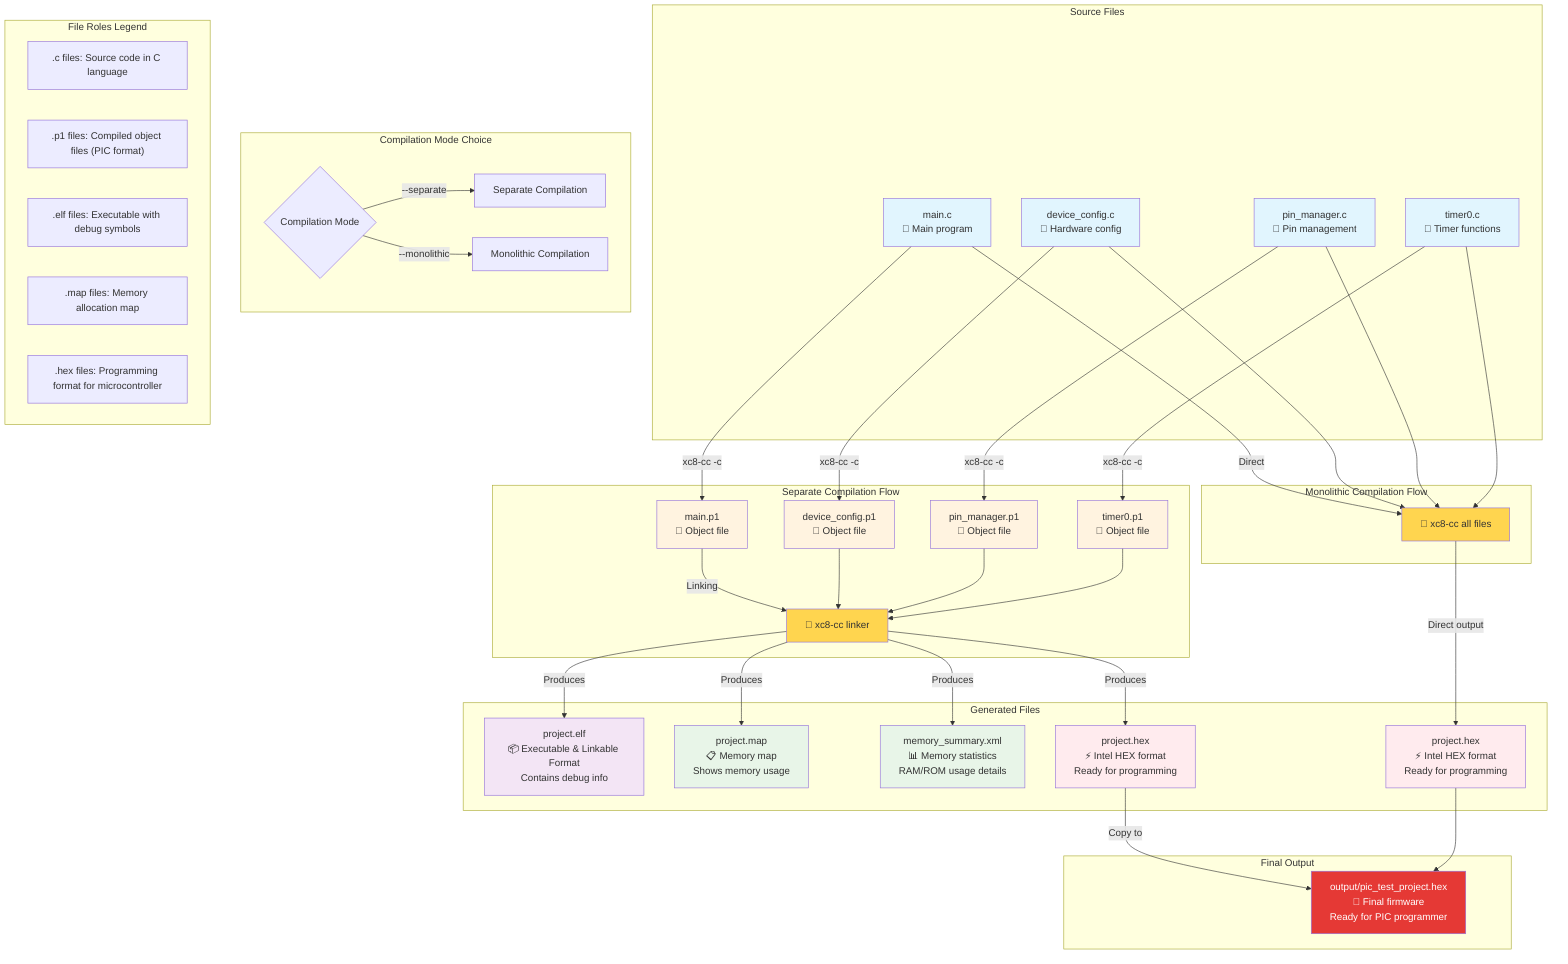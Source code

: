 graph TD
    subgraph "Source Files"
        C1[main.c<br/>📄 Main program]
        C2[device_config.c<br/>📄 Hardware config]
        C3[pin_manager.c<br/>📄 Pin management]
        C4[timer0.c<br/>📄 Timer functions]
    end
    
    subgraph "Compilation Mode Choice"
        MODE{Compilation Mode}
        MODE -->|--separate| SEP[Separate Compilation]
        MODE -->|--monolithic| MONO[Monolithic Compilation]
    end
    
    subgraph "Separate Compilation Flow"
        C1 -->|xc8-cc -c| P1_1[main.p1<br/>🔧 Object file]
        C2 -->|xc8-cc -c| P1_2[device_config.p1<br/>🔧 Object file]
        C3 -->|xc8-cc -c| P1_3[pin_manager.p1<br/>🔧 Object file]
        C4 -->|xc8-cc -c| P1_4[timer0.p1<br/>🔧 Object file]
        
        P1_1 -->|Linking| LINK[🔗 xc8-cc linker]
        P1_2 --> LINK
        P1_3 --> LINK
        P1_4 --> LINK
    end
    
    subgraph "Monolithic Compilation Flow"
        C1 -->|Direct| MONO_COMP[🔨 xc8-cc all files]
        C2 --> MONO_COMP
        C3 --> MONO_COMP
        C4 --> MONO_COMP
    end
    
    subgraph "Generated Files"
        LINK -->|Produces| ELF[project.elf<br/>📦 Executable & Linkable Format<br/>Contains debug info]
        LINK -->|Produces| MAP[project.map<br/>📋 Memory map<br/>Shows memory usage]
        LINK -->|Produces| XML[memory_summary.xml<br/>📊 Memory statistics<br/>RAM/ROM usage details]
        LINK -->|Produces| HEX[project.hex<br/>⚡ Intel HEX format<br/>Ready for programming]
        
        MONO_COMP -->|Direct output| HEX2[project.hex<br/>⚡ Intel HEX format<br/>Ready for programming]
    end
    
    subgraph "Final Output"
        HEX -->|Copy to| FINAL[output/pic_test_project.hex<br/>🎯 Final firmware<br/>Ready for PIC programmer]
        HEX2 --> FINAL
    end
    
    subgraph "File Roles Legend"
        LEGEND1[".c files: Source code in C language"]
        LEGEND2[".p1 files: Compiled object files (PIC format)"]
        LEGEND3[".elf files: Executable with debug symbols"]
        LEGEND4[".map files: Memory allocation map"]
        LEGEND5[".hex files: Programming format for microcontroller"]
    end
    
    style C1 fill:#e1f5fe
    style C2 fill:#e1f5fe
    style C3 fill:#e1f5fe
    style C4 fill:#e1f5fe
    style P1_1 fill:#fff3e0
    style P1_2 fill:#fff3e0
    style P1_3 fill:#fff3e0
    style P1_4 fill:#fff3e0
    style ELF fill:#f3e5f5
    style MAP fill:#e8f5e8
    style XML fill:#e8f5e8
    style HEX fill:#ffebee
    style HEX2 fill:#ffebee
    style FINAL fill:#e53935,color:#fff
    style LINK fill:#ffd54f
    style MONO_COMP fill:#ffd54f